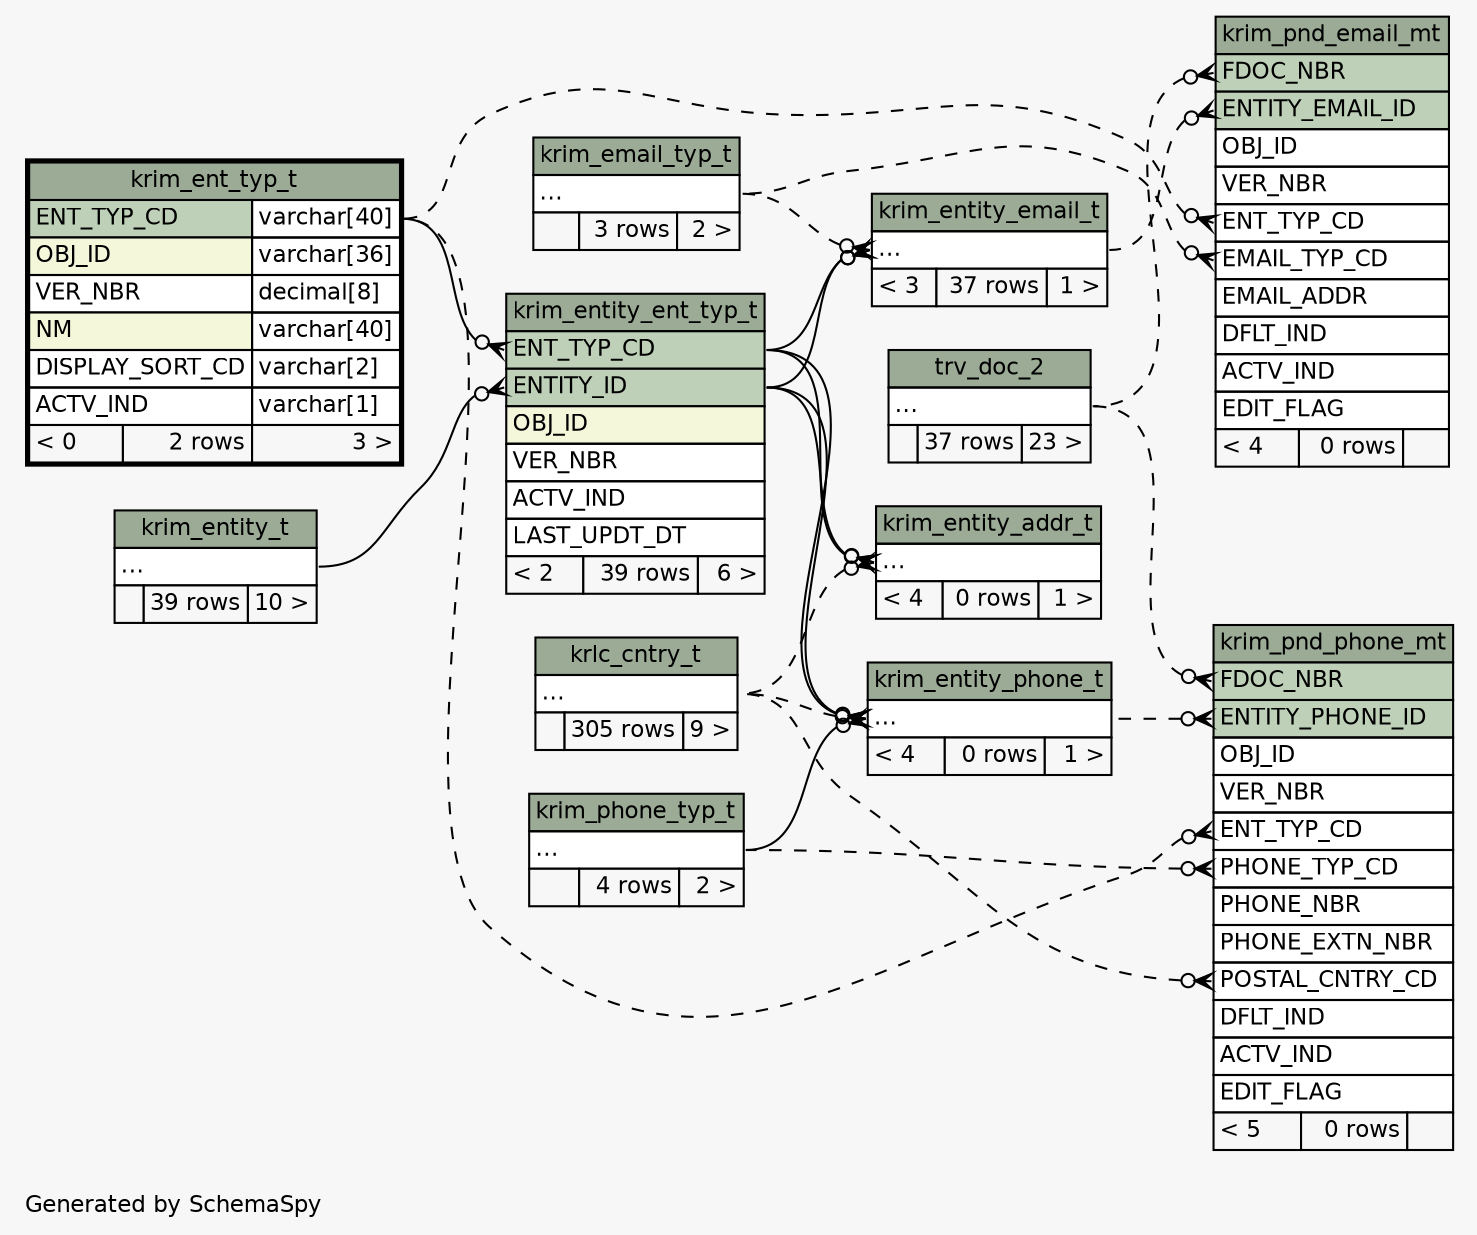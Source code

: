 // dot 2.28.0 on Mac OS X 10.7.2
// SchemaSpy rev 590
digraph "impliedTwoDegreesRelationshipsDiagram" {
  graph [
    rankdir="RL"
    bgcolor="#f7f7f7"
    label="\nGenerated by SchemaSpy"
    labeljust="l"
    nodesep="0.18"
    ranksep="0.46"
    fontname="Helvetica"
    fontsize="11"
  ];
  node [
    fontname="Helvetica"
    fontsize="11"
    shape="plaintext"
  ];
  edge [
    arrowsize="0.8"
  ];
  "krim_entity_addr_t":"elipses":w -> "krim_entity_ent_typ_t":"ENT_TYP_CD":e [arrowhead=none dir=back arrowtail=crowodot];
  "krim_entity_addr_t":"elipses":w -> "krim_entity_ent_typ_t":"ENTITY_ID":e [arrowhead=none dir=back arrowtail=crowodot];
  "krim_entity_addr_t":"elipses":w -> "krlc_cntry_t":"elipses":e [arrowhead=none dir=back arrowtail=crowodot style=dashed];
  "krim_entity_email_t":"elipses":w -> "krim_email_typ_t":"elipses":e [arrowhead=none dir=back arrowtail=crowodot style=dashed];
  "krim_entity_email_t":"elipses":w -> "krim_entity_ent_typ_t":"ENT_TYP_CD":e [arrowhead=none dir=back arrowtail=crowodot];
  "krim_entity_email_t":"elipses":w -> "krim_entity_ent_typ_t":"ENTITY_ID":e [arrowhead=none dir=back arrowtail=crowodot];
  "krim_entity_ent_typ_t":"ENT_TYP_CD":w -> "krim_ent_typ_t":"ENT_TYP_CD.type":e [arrowhead=none dir=back arrowtail=crowodot];
  "krim_entity_ent_typ_t":"ENTITY_ID":w -> "krim_entity_t":"elipses":e [arrowhead=none dir=back arrowtail=crowodot];
  "krim_entity_phone_t":"elipses":w -> "krim_entity_ent_typ_t":"ENT_TYP_CD":e [arrowhead=none dir=back arrowtail=crowodot];
  "krim_entity_phone_t":"elipses":w -> "krim_entity_ent_typ_t":"ENTITY_ID":e [arrowhead=none dir=back arrowtail=crowodot];
  "krim_entity_phone_t":"elipses":w -> "krim_phone_typ_t":"elipses":e [arrowhead=none dir=back arrowtail=crowodot];
  "krim_entity_phone_t":"elipses":w -> "krlc_cntry_t":"elipses":e [arrowhead=none dir=back arrowtail=crowodot style=dashed];
  "krim_pnd_email_mt":"EMAIL_TYP_CD":w -> "krim_email_typ_t":"elipses":e [arrowhead=none dir=back arrowtail=crowodot style=dashed];
  "krim_pnd_email_mt":"ENT_TYP_CD":w -> "krim_ent_typ_t":"ENT_TYP_CD.type":e [arrowhead=none dir=back arrowtail=crowodot style=dashed];
  "krim_pnd_email_mt":"ENTITY_EMAIL_ID":w -> "krim_entity_email_t":"elipses":e [arrowhead=none dir=back arrowtail=crowodot style=dashed];
  "krim_pnd_email_mt":"FDOC_NBR":w -> "trv_doc_2":"elipses":e [arrowhead=none dir=back arrowtail=crowodot style=dashed];
  "krim_pnd_phone_mt":"ENT_TYP_CD":w -> "krim_ent_typ_t":"ENT_TYP_CD.type":e [arrowhead=none dir=back arrowtail=crowodot style=dashed];
  "krim_pnd_phone_mt":"ENTITY_PHONE_ID":w -> "krim_entity_phone_t":"elipses":e [arrowhead=none dir=back arrowtail=crowodot style=dashed];
  "krim_pnd_phone_mt":"FDOC_NBR":w -> "trv_doc_2":"elipses":e [arrowhead=none dir=back arrowtail=crowodot style=dashed];
  "krim_pnd_phone_mt":"PHONE_TYP_CD":w -> "krim_phone_typ_t":"elipses":e [arrowhead=none dir=back arrowtail=crowodot style=dashed];
  "krim_pnd_phone_mt":"POSTAL_CNTRY_CD":w -> "krlc_cntry_t":"elipses":e [arrowhead=none dir=back arrowtail=crowodot style=dashed];
  "krim_email_typ_t" [
    label=<
    <TABLE BORDER="0" CELLBORDER="1" CELLSPACING="0" BGCOLOR="#ffffff">
      <TR><TD COLSPAN="3" BGCOLOR="#9bab96" ALIGN="CENTER">krim_email_typ_t</TD></TR>
      <TR><TD PORT="elipses" COLSPAN="3" ALIGN="LEFT">...</TD></TR>
      <TR><TD ALIGN="LEFT" BGCOLOR="#f7f7f7">  </TD><TD ALIGN="RIGHT" BGCOLOR="#f7f7f7">3 rows</TD><TD ALIGN="RIGHT" BGCOLOR="#f7f7f7">2 &gt;</TD></TR>
    </TABLE>>
    URL="krim_email_typ_t.html"
    tooltip="krim_email_typ_t"
  ];
  "krim_ent_typ_t" [
    label=<
    <TABLE BORDER="2" CELLBORDER="1" CELLSPACING="0" BGCOLOR="#ffffff">
      <TR><TD COLSPAN="3" BGCOLOR="#9bab96" ALIGN="CENTER">krim_ent_typ_t</TD></TR>
      <TR><TD PORT="ENT_TYP_CD" COLSPAN="2" BGCOLOR="#bed1b8" ALIGN="LEFT">ENT_TYP_CD</TD><TD PORT="ENT_TYP_CD.type" ALIGN="LEFT">varchar[40]</TD></TR>
      <TR><TD PORT="OBJ_ID" COLSPAN="2" BGCOLOR="#f4f7da" ALIGN="LEFT">OBJ_ID</TD><TD PORT="OBJ_ID.type" ALIGN="LEFT">varchar[36]</TD></TR>
      <TR><TD PORT="VER_NBR" COLSPAN="2" ALIGN="LEFT">VER_NBR</TD><TD PORT="VER_NBR.type" ALIGN="LEFT">decimal[8]</TD></TR>
      <TR><TD PORT="NM" COLSPAN="2" BGCOLOR="#f4f7da" ALIGN="LEFT">NM</TD><TD PORT="NM.type" ALIGN="LEFT">varchar[40]</TD></TR>
      <TR><TD PORT="DISPLAY_SORT_CD" COLSPAN="2" ALIGN="LEFT">DISPLAY_SORT_CD</TD><TD PORT="DISPLAY_SORT_CD.type" ALIGN="LEFT">varchar[2]</TD></TR>
      <TR><TD PORT="ACTV_IND" COLSPAN="2" ALIGN="LEFT">ACTV_IND</TD><TD PORT="ACTV_IND.type" ALIGN="LEFT">varchar[1]</TD></TR>
      <TR><TD ALIGN="LEFT" BGCOLOR="#f7f7f7">&lt; 0</TD><TD ALIGN="RIGHT" BGCOLOR="#f7f7f7">2 rows</TD><TD ALIGN="RIGHT" BGCOLOR="#f7f7f7">3 &gt;</TD></TR>
    </TABLE>>
    URL="krim_ent_typ_t.html"
    tooltip="krim_ent_typ_t"
  ];
  "krim_entity_addr_t" [
    label=<
    <TABLE BORDER="0" CELLBORDER="1" CELLSPACING="0" BGCOLOR="#ffffff">
      <TR><TD COLSPAN="3" BGCOLOR="#9bab96" ALIGN="CENTER">krim_entity_addr_t</TD></TR>
      <TR><TD PORT="elipses" COLSPAN="3" ALIGN="LEFT">...</TD></TR>
      <TR><TD ALIGN="LEFT" BGCOLOR="#f7f7f7">&lt; 4</TD><TD ALIGN="RIGHT" BGCOLOR="#f7f7f7">0 rows</TD><TD ALIGN="RIGHT" BGCOLOR="#f7f7f7">1 &gt;</TD></TR>
    </TABLE>>
    URL="krim_entity_addr_t.html"
    tooltip="krim_entity_addr_t"
  ];
  "krim_entity_email_t" [
    label=<
    <TABLE BORDER="0" CELLBORDER="1" CELLSPACING="0" BGCOLOR="#ffffff">
      <TR><TD COLSPAN="3" BGCOLOR="#9bab96" ALIGN="CENTER">krim_entity_email_t</TD></TR>
      <TR><TD PORT="elipses" COLSPAN="3" ALIGN="LEFT">...</TD></TR>
      <TR><TD ALIGN="LEFT" BGCOLOR="#f7f7f7">&lt; 3</TD><TD ALIGN="RIGHT" BGCOLOR="#f7f7f7">37 rows</TD><TD ALIGN="RIGHT" BGCOLOR="#f7f7f7">1 &gt;</TD></TR>
    </TABLE>>
    URL="krim_entity_email_t.html"
    tooltip="krim_entity_email_t"
  ];
  "krim_entity_ent_typ_t" [
    label=<
    <TABLE BORDER="0" CELLBORDER="1" CELLSPACING="0" BGCOLOR="#ffffff">
      <TR><TD COLSPAN="3" BGCOLOR="#9bab96" ALIGN="CENTER">krim_entity_ent_typ_t</TD></TR>
      <TR><TD PORT="ENT_TYP_CD" COLSPAN="3" BGCOLOR="#bed1b8" ALIGN="LEFT">ENT_TYP_CD</TD></TR>
      <TR><TD PORT="ENTITY_ID" COLSPAN="3" BGCOLOR="#bed1b8" ALIGN="LEFT">ENTITY_ID</TD></TR>
      <TR><TD PORT="OBJ_ID" COLSPAN="3" BGCOLOR="#f4f7da" ALIGN="LEFT">OBJ_ID</TD></TR>
      <TR><TD PORT="VER_NBR" COLSPAN="3" ALIGN="LEFT">VER_NBR</TD></TR>
      <TR><TD PORT="ACTV_IND" COLSPAN="3" ALIGN="LEFT">ACTV_IND</TD></TR>
      <TR><TD PORT="LAST_UPDT_DT" COLSPAN="3" ALIGN="LEFT">LAST_UPDT_DT</TD></TR>
      <TR><TD ALIGN="LEFT" BGCOLOR="#f7f7f7">&lt; 2</TD><TD ALIGN="RIGHT" BGCOLOR="#f7f7f7">39 rows</TD><TD ALIGN="RIGHT" BGCOLOR="#f7f7f7">6 &gt;</TD></TR>
    </TABLE>>
    URL="krim_entity_ent_typ_t.html"
    tooltip="krim_entity_ent_typ_t"
  ];
  "krim_entity_phone_t" [
    label=<
    <TABLE BORDER="0" CELLBORDER="1" CELLSPACING="0" BGCOLOR="#ffffff">
      <TR><TD COLSPAN="3" BGCOLOR="#9bab96" ALIGN="CENTER">krim_entity_phone_t</TD></TR>
      <TR><TD PORT="elipses" COLSPAN="3" ALIGN="LEFT">...</TD></TR>
      <TR><TD ALIGN="LEFT" BGCOLOR="#f7f7f7">&lt; 4</TD><TD ALIGN="RIGHT" BGCOLOR="#f7f7f7">0 rows</TD><TD ALIGN="RIGHT" BGCOLOR="#f7f7f7">1 &gt;</TD></TR>
    </TABLE>>
    URL="krim_entity_phone_t.html"
    tooltip="krim_entity_phone_t"
  ];
  "krim_entity_t" [
    label=<
    <TABLE BORDER="0" CELLBORDER="1" CELLSPACING="0" BGCOLOR="#ffffff">
      <TR><TD COLSPAN="3" BGCOLOR="#9bab96" ALIGN="CENTER">krim_entity_t</TD></TR>
      <TR><TD PORT="elipses" COLSPAN="3" ALIGN="LEFT">...</TD></TR>
      <TR><TD ALIGN="LEFT" BGCOLOR="#f7f7f7">  </TD><TD ALIGN="RIGHT" BGCOLOR="#f7f7f7">39 rows</TD><TD ALIGN="RIGHT" BGCOLOR="#f7f7f7">10 &gt;</TD></TR>
    </TABLE>>
    URL="krim_entity_t.html"
    tooltip="krim_entity_t"
  ];
  "krim_phone_typ_t" [
    label=<
    <TABLE BORDER="0" CELLBORDER="1" CELLSPACING="0" BGCOLOR="#ffffff">
      <TR><TD COLSPAN="3" BGCOLOR="#9bab96" ALIGN="CENTER">krim_phone_typ_t</TD></TR>
      <TR><TD PORT="elipses" COLSPAN="3" ALIGN="LEFT">...</TD></TR>
      <TR><TD ALIGN="LEFT" BGCOLOR="#f7f7f7">  </TD><TD ALIGN="RIGHT" BGCOLOR="#f7f7f7">4 rows</TD><TD ALIGN="RIGHT" BGCOLOR="#f7f7f7">2 &gt;</TD></TR>
    </TABLE>>
    URL="krim_phone_typ_t.html"
    tooltip="krim_phone_typ_t"
  ];
  "krim_pnd_email_mt" [
    label=<
    <TABLE BORDER="0" CELLBORDER="1" CELLSPACING="0" BGCOLOR="#ffffff">
      <TR><TD COLSPAN="3" BGCOLOR="#9bab96" ALIGN="CENTER">krim_pnd_email_mt</TD></TR>
      <TR><TD PORT="FDOC_NBR" COLSPAN="3" BGCOLOR="#bed1b8" ALIGN="LEFT">FDOC_NBR</TD></TR>
      <TR><TD PORT="ENTITY_EMAIL_ID" COLSPAN="3" BGCOLOR="#bed1b8" ALIGN="LEFT">ENTITY_EMAIL_ID</TD></TR>
      <TR><TD PORT="OBJ_ID" COLSPAN="3" ALIGN="LEFT">OBJ_ID</TD></TR>
      <TR><TD PORT="VER_NBR" COLSPAN="3" ALIGN="LEFT">VER_NBR</TD></TR>
      <TR><TD PORT="ENT_TYP_CD" COLSPAN="3" ALIGN="LEFT">ENT_TYP_CD</TD></TR>
      <TR><TD PORT="EMAIL_TYP_CD" COLSPAN="3" ALIGN="LEFT">EMAIL_TYP_CD</TD></TR>
      <TR><TD PORT="EMAIL_ADDR" COLSPAN="3" ALIGN="LEFT">EMAIL_ADDR</TD></TR>
      <TR><TD PORT="DFLT_IND" COLSPAN="3" ALIGN="LEFT">DFLT_IND</TD></TR>
      <TR><TD PORT="ACTV_IND" COLSPAN="3" ALIGN="LEFT">ACTV_IND</TD></TR>
      <TR><TD PORT="EDIT_FLAG" COLSPAN="3" ALIGN="LEFT">EDIT_FLAG</TD></TR>
      <TR><TD ALIGN="LEFT" BGCOLOR="#f7f7f7">&lt; 4</TD><TD ALIGN="RIGHT" BGCOLOR="#f7f7f7">0 rows</TD><TD ALIGN="RIGHT" BGCOLOR="#f7f7f7">  </TD></TR>
    </TABLE>>
    URL="krim_pnd_email_mt.html"
    tooltip="krim_pnd_email_mt"
  ];
  "krim_pnd_phone_mt" [
    label=<
    <TABLE BORDER="0" CELLBORDER="1" CELLSPACING="0" BGCOLOR="#ffffff">
      <TR><TD COLSPAN="3" BGCOLOR="#9bab96" ALIGN="CENTER">krim_pnd_phone_mt</TD></TR>
      <TR><TD PORT="FDOC_NBR" COLSPAN="3" BGCOLOR="#bed1b8" ALIGN="LEFT">FDOC_NBR</TD></TR>
      <TR><TD PORT="ENTITY_PHONE_ID" COLSPAN="3" BGCOLOR="#bed1b8" ALIGN="LEFT">ENTITY_PHONE_ID</TD></TR>
      <TR><TD PORT="OBJ_ID" COLSPAN="3" ALIGN="LEFT">OBJ_ID</TD></TR>
      <TR><TD PORT="VER_NBR" COLSPAN="3" ALIGN="LEFT">VER_NBR</TD></TR>
      <TR><TD PORT="ENT_TYP_CD" COLSPAN="3" ALIGN="LEFT">ENT_TYP_CD</TD></TR>
      <TR><TD PORT="PHONE_TYP_CD" COLSPAN="3" ALIGN="LEFT">PHONE_TYP_CD</TD></TR>
      <TR><TD PORT="PHONE_NBR" COLSPAN="3" ALIGN="LEFT">PHONE_NBR</TD></TR>
      <TR><TD PORT="PHONE_EXTN_NBR" COLSPAN="3" ALIGN="LEFT">PHONE_EXTN_NBR</TD></TR>
      <TR><TD PORT="POSTAL_CNTRY_CD" COLSPAN="3" ALIGN="LEFT">POSTAL_CNTRY_CD</TD></TR>
      <TR><TD PORT="DFLT_IND" COLSPAN="3" ALIGN="LEFT">DFLT_IND</TD></TR>
      <TR><TD PORT="ACTV_IND" COLSPAN="3" ALIGN="LEFT">ACTV_IND</TD></TR>
      <TR><TD PORT="EDIT_FLAG" COLSPAN="3" ALIGN="LEFT">EDIT_FLAG</TD></TR>
      <TR><TD ALIGN="LEFT" BGCOLOR="#f7f7f7">&lt; 5</TD><TD ALIGN="RIGHT" BGCOLOR="#f7f7f7">0 rows</TD><TD ALIGN="RIGHT" BGCOLOR="#f7f7f7">  </TD></TR>
    </TABLE>>
    URL="krim_pnd_phone_mt.html"
    tooltip="krim_pnd_phone_mt"
  ];
  "krlc_cntry_t" [
    label=<
    <TABLE BORDER="0" CELLBORDER="1" CELLSPACING="0" BGCOLOR="#ffffff">
      <TR><TD COLSPAN="3" BGCOLOR="#9bab96" ALIGN="CENTER">krlc_cntry_t</TD></TR>
      <TR><TD PORT="elipses" COLSPAN="3" ALIGN="LEFT">...</TD></TR>
      <TR><TD ALIGN="LEFT" BGCOLOR="#f7f7f7">  </TD><TD ALIGN="RIGHT" BGCOLOR="#f7f7f7">305 rows</TD><TD ALIGN="RIGHT" BGCOLOR="#f7f7f7">9 &gt;</TD></TR>
    </TABLE>>
    URL="krlc_cntry_t.html"
    tooltip="krlc_cntry_t"
  ];
  "trv_doc_2" [
    label=<
    <TABLE BORDER="0" CELLBORDER="1" CELLSPACING="0" BGCOLOR="#ffffff">
      <TR><TD COLSPAN="3" BGCOLOR="#9bab96" ALIGN="CENTER">trv_doc_2</TD></TR>
      <TR><TD PORT="elipses" COLSPAN="3" ALIGN="LEFT">...</TD></TR>
      <TR><TD ALIGN="LEFT" BGCOLOR="#f7f7f7">  </TD><TD ALIGN="RIGHT" BGCOLOR="#f7f7f7">37 rows</TD><TD ALIGN="RIGHT" BGCOLOR="#f7f7f7">23 &gt;</TD></TR>
    </TABLE>>
    URL="trv_doc_2.html"
    tooltip="trv_doc_2"
  ];
}
